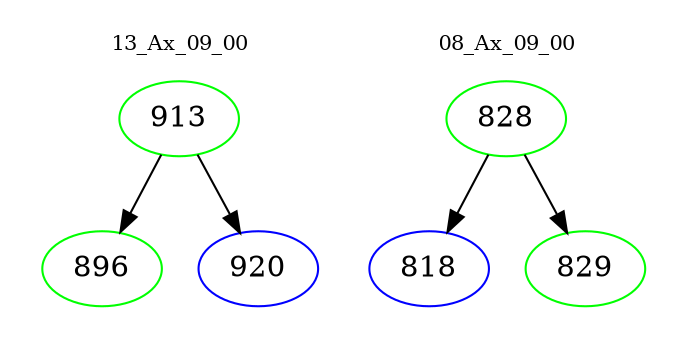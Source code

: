 digraph{
subgraph cluster_0 {
color = white
label = "13_Ax_09_00";
fontsize=10;
T0_913 [label="913", color="green"]
T0_913 -> T0_896 [color="black"]
T0_896 [label="896", color="green"]
T0_913 -> T0_920 [color="black"]
T0_920 [label="920", color="blue"]
}
subgraph cluster_1 {
color = white
label = "08_Ax_09_00";
fontsize=10;
T1_828 [label="828", color="green"]
T1_828 -> T1_818 [color="black"]
T1_818 [label="818", color="blue"]
T1_828 -> T1_829 [color="black"]
T1_829 [label="829", color="green"]
}
}
